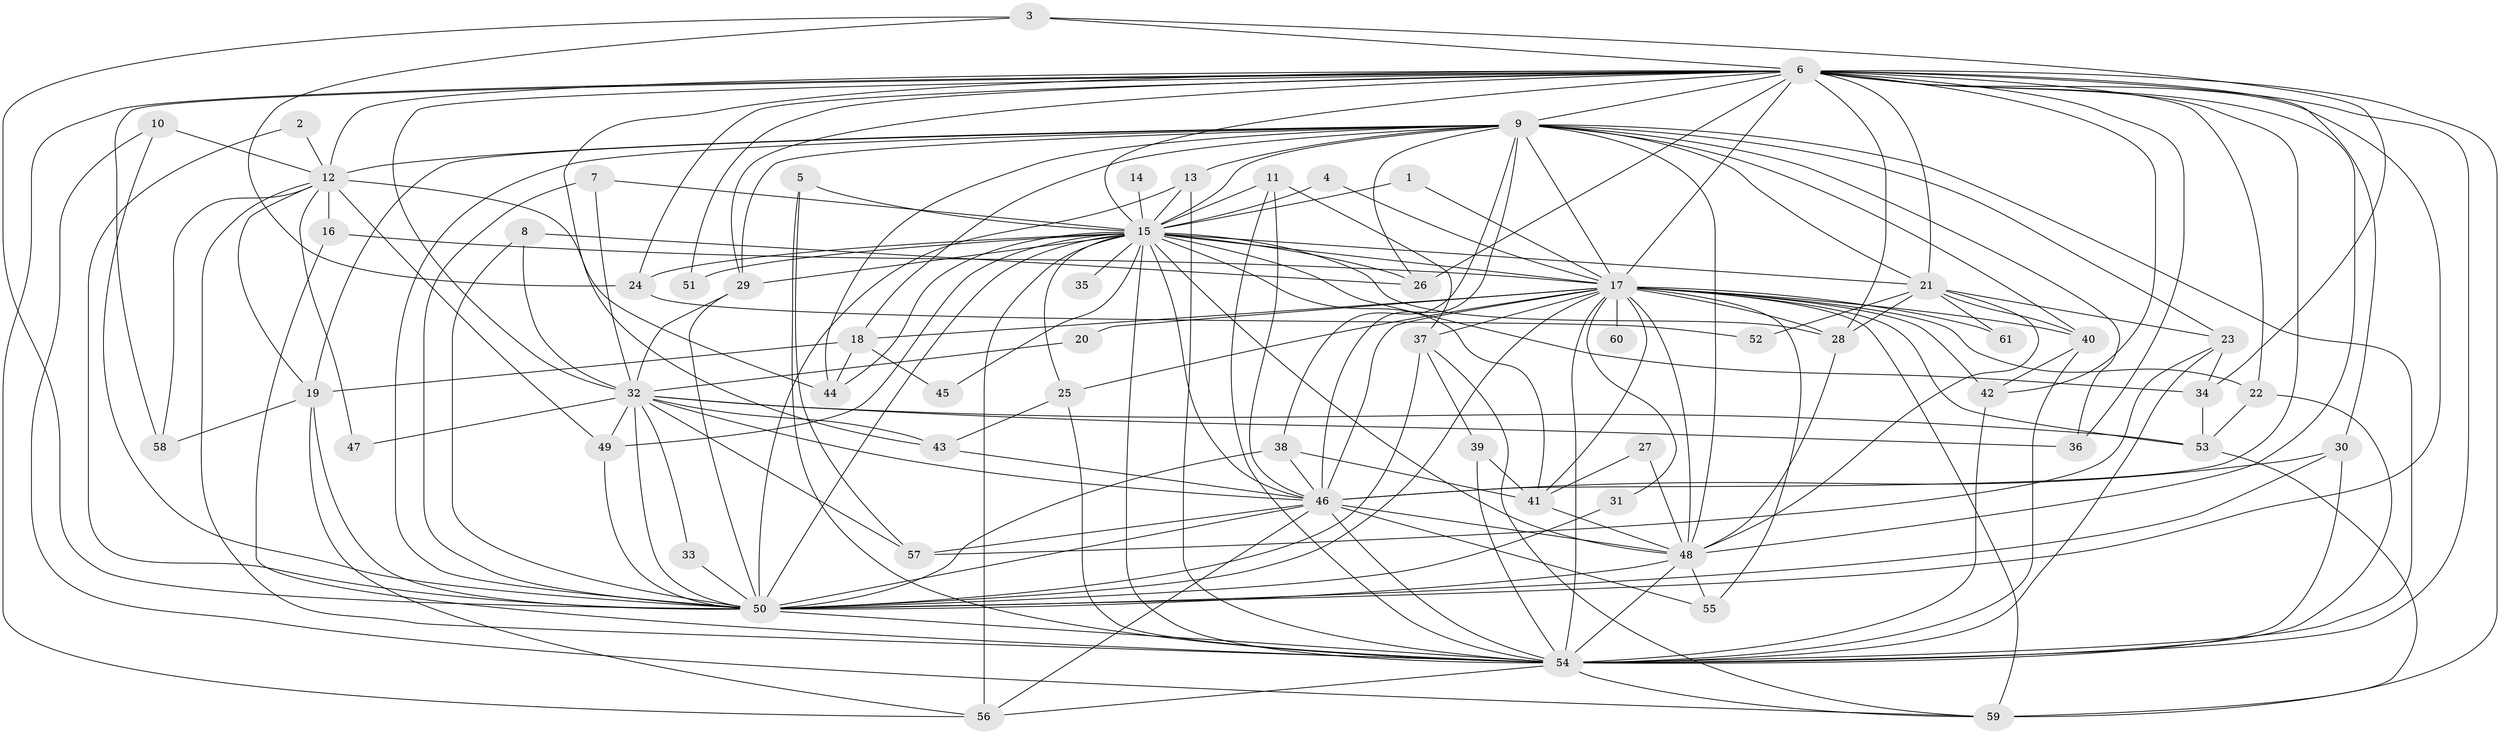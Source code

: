 // original degree distribution, {26: 0.020134228187919462, 18: 0.013422818791946308, 36: 0.006711409395973154, 13: 0.006711409395973154, 29: 0.006711409395973154, 38: 0.006711409395973154, 16: 0.013422818791946308, 5: 0.03355704697986577, 2: 0.5570469798657718, 3: 0.18791946308724833, 9: 0.006711409395973154, 4: 0.10738255033557047, 11: 0.006711409395973154, 7: 0.006711409395973154, 6: 0.020134228187919462}
// Generated by graph-tools (version 1.1) at 2025/36/03/04/25 23:36:29]
// undirected, 61 vertices, 186 edges
graph export_dot {
  node [color=gray90,style=filled];
  1;
  2;
  3;
  4;
  5;
  6;
  7;
  8;
  9;
  10;
  11;
  12;
  13;
  14;
  15;
  16;
  17;
  18;
  19;
  20;
  21;
  22;
  23;
  24;
  25;
  26;
  27;
  28;
  29;
  30;
  31;
  32;
  33;
  34;
  35;
  36;
  37;
  38;
  39;
  40;
  41;
  42;
  43;
  44;
  45;
  46;
  47;
  48;
  49;
  50;
  51;
  52;
  53;
  54;
  55;
  56;
  57;
  58;
  59;
  60;
  61;
  1 -- 15 [weight=1.0];
  1 -- 17 [weight=1.0];
  2 -- 12 [weight=1.0];
  2 -- 50 [weight=1.0];
  3 -- 6 [weight=1.0];
  3 -- 24 [weight=1.0];
  3 -- 34 [weight=1.0];
  3 -- 50 [weight=1.0];
  4 -- 15 [weight=1.0];
  4 -- 17 [weight=1.0];
  5 -- 15 [weight=1.0];
  5 -- 54 [weight=1.0];
  5 -- 57 [weight=1.0];
  6 -- 9 [weight=5.0];
  6 -- 12 [weight=1.0];
  6 -- 15 [weight=3.0];
  6 -- 17 [weight=4.0];
  6 -- 21 [weight=1.0];
  6 -- 22 [weight=1.0];
  6 -- 24 [weight=1.0];
  6 -- 26 [weight=1.0];
  6 -- 28 [weight=1.0];
  6 -- 29 [weight=1.0];
  6 -- 30 [weight=1.0];
  6 -- 32 [weight=1.0];
  6 -- 36 [weight=1.0];
  6 -- 42 [weight=1.0];
  6 -- 43 [weight=1.0];
  6 -- 46 [weight=2.0];
  6 -- 48 [weight=2.0];
  6 -- 50 [weight=4.0];
  6 -- 51 [weight=2.0];
  6 -- 54 [weight=2.0];
  6 -- 56 [weight=1.0];
  6 -- 58 [weight=2.0];
  6 -- 59 [weight=1.0];
  7 -- 15 [weight=1.0];
  7 -- 32 [weight=1.0];
  7 -- 50 [weight=1.0];
  8 -- 26 [weight=1.0];
  8 -- 32 [weight=1.0];
  8 -- 50 [weight=1.0];
  9 -- 12 [weight=1.0];
  9 -- 13 [weight=1.0];
  9 -- 15 [weight=3.0];
  9 -- 17 [weight=3.0];
  9 -- 18 [weight=1.0];
  9 -- 19 [weight=2.0];
  9 -- 21 [weight=1.0];
  9 -- 23 [weight=1.0];
  9 -- 26 [weight=1.0];
  9 -- 29 [weight=1.0];
  9 -- 36 [weight=1.0];
  9 -- 38 [weight=1.0];
  9 -- 40 [weight=1.0];
  9 -- 44 [weight=2.0];
  9 -- 46 [weight=4.0];
  9 -- 48 [weight=3.0];
  9 -- 50 [weight=3.0];
  9 -- 54 [weight=2.0];
  10 -- 12 [weight=1.0];
  10 -- 50 [weight=1.0];
  10 -- 59 [weight=1.0];
  11 -- 15 [weight=1.0];
  11 -- 37 [weight=1.0];
  11 -- 46 [weight=1.0];
  11 -- 54 [weight=1.0];
  12 -- 16 [weight=1.0];
  12 -- 19 [weight=1.0];
  12 -- 44 [weight=1.0];
  12 -- 47 [weight=1.0];
  12 -- 49 [weight=1.0];
  12 -- 54 [weight=1.0];
  12 -- 58 [weight=1.0];
  13 -- 15 [weight=1.0];
  13 -- 50 [weight=1.0];
  13 -- 54 [weight=1.0];
  14 -- 15 [weight=1.0];
  15 -- 17 [weight=1.0];
  15 -- 21 [weight=1.0];
  15 -- 24 [weight=2.0];
  15 -- 25 [weight=1.0];
  15 -- 26 [weight=1.0];
  15 -- 28 [weight=1.0];
  15 -- 29 [weight=1.0];
  15 -- 34 [weight=1.0];
  15 -- 35 [weight=1.0];
  15 -- 41 [weight=1.0];
  15 -- 44 [weight=1.0];
  15 -- 45 [weight=1.0];
  15 -- 46 [weight=1.0];
  15 -- 48 [weight=1.0];
  15 -- 49 [weight=1.0];
  15 -- 50 [weight=1.0];
  15 -- 51 [weight=1.0];
  15 -- 54 [weight=2.0];
  15 -- 56 [weight=1.0];
  16 -- 17 [weight=1.0];
  16 -- 54 [weight=1.0];
  17 -- 18 [weight=1.0];
  17 -- 20 [weight=1.0];
  17 -- 22 [weight=1.0];
  17 -- 25 [weight=1.0];
  17 -- 28 [weight=1.0];
  17 -- 31 [weight=1.0];
  17 -- 37 [weight=2.0];
  17 -- 40 [weight=1.0];
  17 -- 41 [weight=1.0];
  17 -- 42 [weight=1.0];
  17 -- 46 [weight=1.0];
  17 -- 48 [weight=2.0];
  17 -- 50 [weight=1.0];
  17 -- 53 [weight=2.0];
  17 -- 54 [weight=2.0];
  17 -- 55 [weight=2.0];
  17 -- 59 [weight=1.0];
  17 -- 60 [weight=1.0];
  17 -- 61 [weight=1.0];
  18 -- 19 [weight=1.0];
  18 -- 44 [weight=1.0];
  18 -- 45 [weight=1.0];
  19 -- 50 [weight=1.0];
  19 -- 56 [weight=1.0];
  19 -- 58 [weight=1.0];
  20 -- 32 [weight=1.0];
  21 -- 23 [weight=1.0];
  21 -- 28 [weight=1.0];
  21 -- 40 [weight=1.0];
  21 -- 48 [weight=1.0];
  21 -- 52 [weight=1.0];
  21 -- 61 [weight=1.0];
  22 -- 53 [weight=1.0];
  22 -- 54 [weight=1.0];
  23 -- 34 [weight=1.0];
  23 -- 54 [weight=1.0];
  23 -- 57 [weight=1.0];
  24 -- 52 [weight=1.0];
  25 -- 43 [weight=1.0];
  25 -- 54 [weight=1.0];
  27 -- 41 [weight=1.0];
  27 -- 48 [weight=1.0];
  28 -- 48 [weight=1.0];
  29 -- 32 [weight=1.0];
  29 -- 50 [weight=1.0];
  30 -- 46 [weight=1.0];
  30 -- 50 [weight=1.0];
  30 -- 54 [weight=1.0];
  31 -- 50 [weight=1.0];
  32 -- 33 [weight=1.0];
  32 -- 36 [weight=1.0];
  32 -- 43 [weight=1.0];
  32 -- 46 [weight=2.0];
  32 -- 47 [weight=1.0];
  32 -- 49 [weight=1.0];
  32 -- 50 [weight=2.0];
  32 -- 53 [weight=1.0];
  32 -- 57 [weight=1.0];
  33 -- 50 [weight=1.0];
  34 -- 53 [weight=1.0];
  37 -- 39 [weight=1.0];
  37 -- 50 [weight=1.0];
  37 -- 59 [weight=1.0];
  38 -- 41 [weight=1.0];
  38 -- 46 [weight=1.0];
  38 -- 50 [weight=1.0];
  39 -- 41 [weight=1.0];
  39 -- 54 [weight=1.0];
  40 -- 42 [weight=1.0];
  40 -- 54 [weight=1.0];
  41 -- 48 [weight=1.0];
  42 -- 54 [weight=1.0];
  43 -- 46 [weight=1.0];
  46 -- 48 [weight=1.0];
  46 -- 50 [weight=1.0];
  46 -- 54 [weight=1.0];
  46 -- 55 [weight=1.0];
  46 -- 56 [weight=1.0];
  46 -- 57 [weight=1.0];
  48 -- 50 [weight=1.0];
  48 -- 54 [weight=2.0];
  48 -- 55 [weight=1.0];
  49 -- 50 [weight=1.0];
  50 -- 54 [weight=2.0];
  53 -- 59 [weight=1.0];
  54 -- 56 [weight=1.0];
  54 -- 59 [weight=1.0];
}
